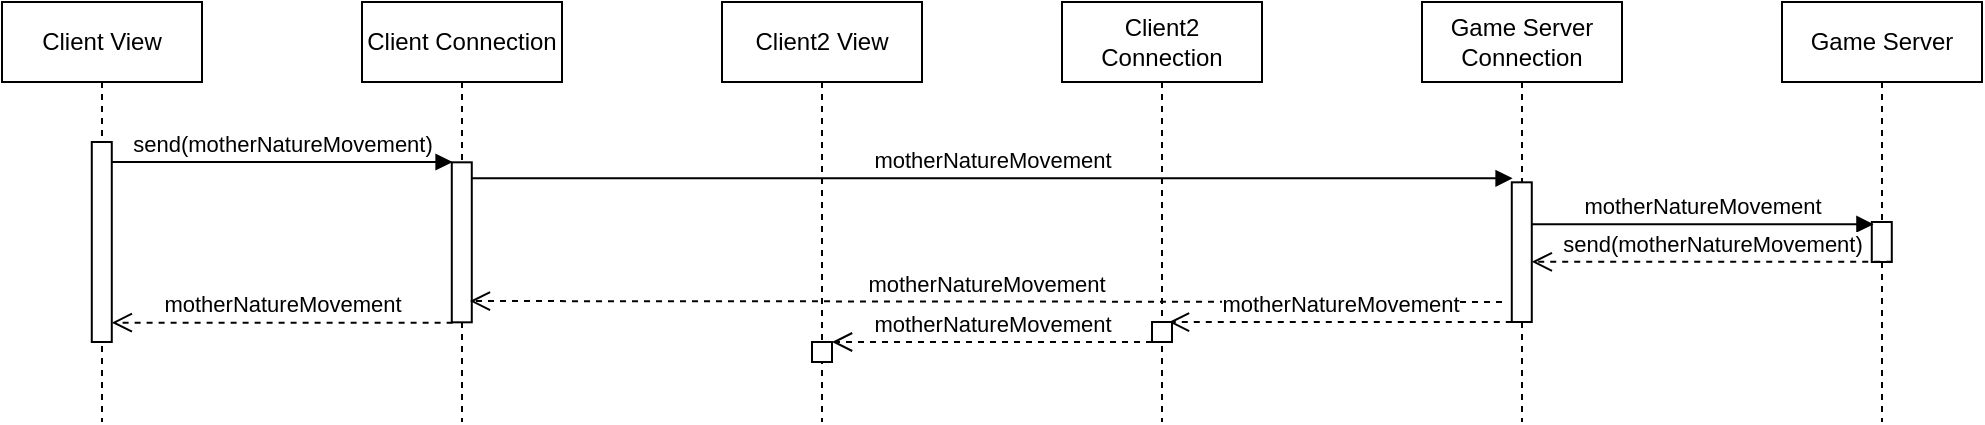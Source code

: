 <mxfile>
    <diagram id="HIXWMo-rN9MllLcHhrkM" name="Page-1">
        <mxGraphModel dx="1889" dy="933" grid="1" gridSize="10" guides="1" tooltips="1" connect="1" arrows="1" fold="1" page="1" pageScale="1" pageWidth="850" pageHeight="1100" math="0" shadow="0">
            <root>
                <mxCell id="0"/>
                <mxCell id="1" parent="0"/>
                <mxCell id="2" value="Client View" style="shape=umlLifeline;perimeter=lifelinePerimeter;whiteSpace=wrap;html=1;container=1;collapsible=0;recursiveResize=0;outlineConnect=0;" vertex="1" parent="1">
                    <mxGeometry x="200" y="270" width="100" height="210" as="geometry"/>
                </mxCell>
                <mxCell id="3" value="" style="html=1;points=[];perimeter=orthogonalPerimeter;" vertex="1" parent="2">
                    <mxGeometry x="44.89" y="70" width="10" height="100" as="geometry"/>
                </mxCell>
                <mxCell id="4" value="Client Connection" style="shape=umlLifeline;perimeter=lifelinePerimeter;whiteSpace=wrap;html=1;container=1;collapsible=0;recursiveResize=0;outlineConnect=0;size=40;" vertex="1" parent="1">
                    <mxGeometry x="380" y="270" width="100" height="210" as="geometry"/>
                </mxCell>
                <mxCell id="5" value="" style="html=1;points=[];perimeter=orthogonalPerimeter;" vertex="1" parent="4">
                    <mxGeometry x="44.89" y="80.16" width="10" height="80" as="geometry"/>
                </mxCell>
                <mxCell id="6" value="Game Server&lt;br&gt;Connection" style="shape=umlLifeline;perimeter=lifelinePerimeter;whiteSpace=wrap;html=1;container=1;collapsible=0;recursiveResize=0;outlineConnect=0;" vertex="1" parent="1">
                    <mxGeometry x="910" y="270" width="100" height="210" as="geometry"/>
                </mxCell>
                <mxCell id="7" value="" style="html=1;points=[];perimeter=orthogonalPerimeter;" vertex="1" parent="6">
                    <mxGeometry x="44.89" y="90.16" width="10" height="69.84" as="geometry"/>
                </mxCell>
                <mxCell id="8" value="Game Server" style="shape=umlLifeline;perimeter=lifelinePerimeter;whiteSpace=wrap;html=1;container=1;collapsible=0;recursiveResize=0;outlineConnect=0;" vertex="1" parent="1">
                    <mxGeometry x="1090" y="270" width="100" height="210" as="geometry"/>
                </mxCell>
                <mxCell id="9" value="" style="html=1;points=[];perimeter=orthogonalPerimeter;" vertex="1" parent="8">
                    <mxGeometry x="44.89" y="110" width="10" height="20" as="geometry"/>
                </mxCell>
                <mxCell id="10" value="motherNatureMovement" style="html=1;verticalAlign=bottom;endArrow=block;entryX=0.041;entryY=-0.029;entryDx=0;entryDy=0;entryPerimeter=0;" edge="1" parent="1" source="5" target="7">
                    <mxGeometry width="80" relative="1" as="geometry">
                        <mxPoint x="799.89" y="358.16" as="sourcePoint"/>
                        <mxPoint x="679.89" y="320.16" as="targetPoint"/>
                    </mxGeometry>
                </mxCell>
                <mxCell id="11" value="motherNatureMovement" style="html=1;verticalAlign=bottom;endArrow=open;dashed=1;endSize=8;entryX=0.906;entryY=0.867;entryDx=0;entryDy=0;entryPerimeter=0;" edge="1" parent="1" target="5">
                    <mxGeometry relative="1" as="geometry">
                        <mxPoint x="950" y="420" as="sourcePoint"/>
                        <mxPoint x="509.89" y="380.16" as="targetPoint"/>
                    </mxGeometry>
                </mxCell>
                <mxCell id="12" value="send(motherNatureMovement)" style="html=1;verticalAlign=bottom;endArrow=block;entryX=0.041;entryY=-0.002;entryDx=0;entryDy=0;entryPerimeter=0;" edge="1" parent="1" source="3" target="5">
                    <mxGeometry width="80" relative="1" as="geometry">
                        <mxPoint x="309.89" y="350" as="sourcePoint"/>
                        <mxPoint x="384.89" y="360.16" as="targetPoint"/>
                    </mxGeometry>
                </mxCell>
                <mxCell id="13" value="motherNatureMovement" style="html=1;verticalAlign=bottom;endArrow=block;entryX=0.084;entryY=0.056;entryDx=0;entryDy=0;entryPerimeter=0;" edge="1" parent="1" source="7" target="9">
                    <mxGeometry width="80" relative="1" as="geometry">
                        <mxPoint x="1484.89" y="380.16" as="sourcePoint"/>
                        <mxPoint x="1324.89" y="369.16" as="targetPoint"/>
                    </mxGeometry>
                </mxCell>
                <mxCell id="14" value="send(motherNatureMovement)" style="html=1;verticalAlign=bottom;endArrow=open;dashed=1;endSize=8;exitX=1.022;exitY=0.995;exitDx=0;exitDy=0;exitPerimeter=0;" edge="1" parent="1" source="9" target="7">
                    <mxGeometry relative="1" as="geometry">
                        <mxPoint x="1344.89" y="410.16" as="sourcePoint"/>
                        <mxPoint x="1454.89" y="410.16" as="targetPoint"/>
                    </mxGeometry>
                </mxCell>
                <mxCell id="15" value="motherNatureMovement" style="html=1;verticalAlign=bottom;endArrow=open;dashed=1;endSize=8;exitX=0.041;exitY=1.002;exitDx=0;exitDy=0;exitPerimeter=0;" edge="1" parent="1" source="5" target="3">
                    <mxGeometry relative="1" as="geometry">
                        <mxPoint x="474.89" y="430.16" as="sourcePoint"/>
                        <mxPoint x="309.89" y="430.32" as="targetPoint"/>
                    </mxGeometry>
                </mxCell>
                <mxCell id="16" value="Client2 View" style="shape=umlLifeline;perimeter=lifelinePerimeter;whiteSpace=wrap;html=1;container=1;collapsible=0;recursiveResize=0;outlineConnect=0;" vertex="1" parent="1">
                    <mxGeometry x="560" y="270" width="100" height="210" as="geometry"/>
                </mxCell>
                <mxCell id="17" value="" style="html=1;points=[];perimeter=orthogonalPerimeter;" vertex="1" parent="16">
                    <mxGeometry x="45" y="170" width="10" height="10" as="geometry"/>
                </mxCell>
                <mxCell id="18" value="Client2 Connection" style="shape=umlLifeline;perimeter=lifelinePerimeter;whiteSpace=wrap;html=1;container=1;collapsible=0;recursiveResize=0;outlineConnect=0;" vertex="1" parent="1">
                    <mxGeometry x="730" y="270" width="100" height="210" as="geometry"/>
                </mxCell>
                <mxCell id="19" value="" style="html=1;points=[];perimeter=orthogonalPerimeter;" vertex="1" parent="18">
                    <mxGeometry x="45" y="160" width="10" height="10" as="geometry"/>
                </mxCell>
                <mxCell id="20" value="motherNatureMovement" style="html=1;verticalAlign=bottom;endArrow=open;dashed=1;endSize=8;entryX=0.848;entryY=0.005;entryDx=0;entryDy=0;entryPerimeter=0;" edge="1" parent="1" source="7" target="19">
                    <mxGeometry relative="1" as="geometry">
                        <mxPoint x="960" y="430" as="sourcePoint"/>
                        <mxPoint x="880" y="420" as="targetPoint"/>
                    </mxGeometry>
                </mxCell>
                <mxCell id="21" value="motherNatureMovement" style="html=1;verticalAlign=bottom;endArrow=open;dashed=1;endSize=8;" edge="1" parent="1" source="19" target="17">
                    <mxGeometry relative="1" as="geometry">
                        <mxPoint x="780" y="440" as="sourcePoint"/>
                        <mxPoint x="700" y="440" as="targetPoint"/>
                    </mxGeometry>
                </mxCell>
            </root>
        </mxGraphModel>
    </diagram>
</mxfile>